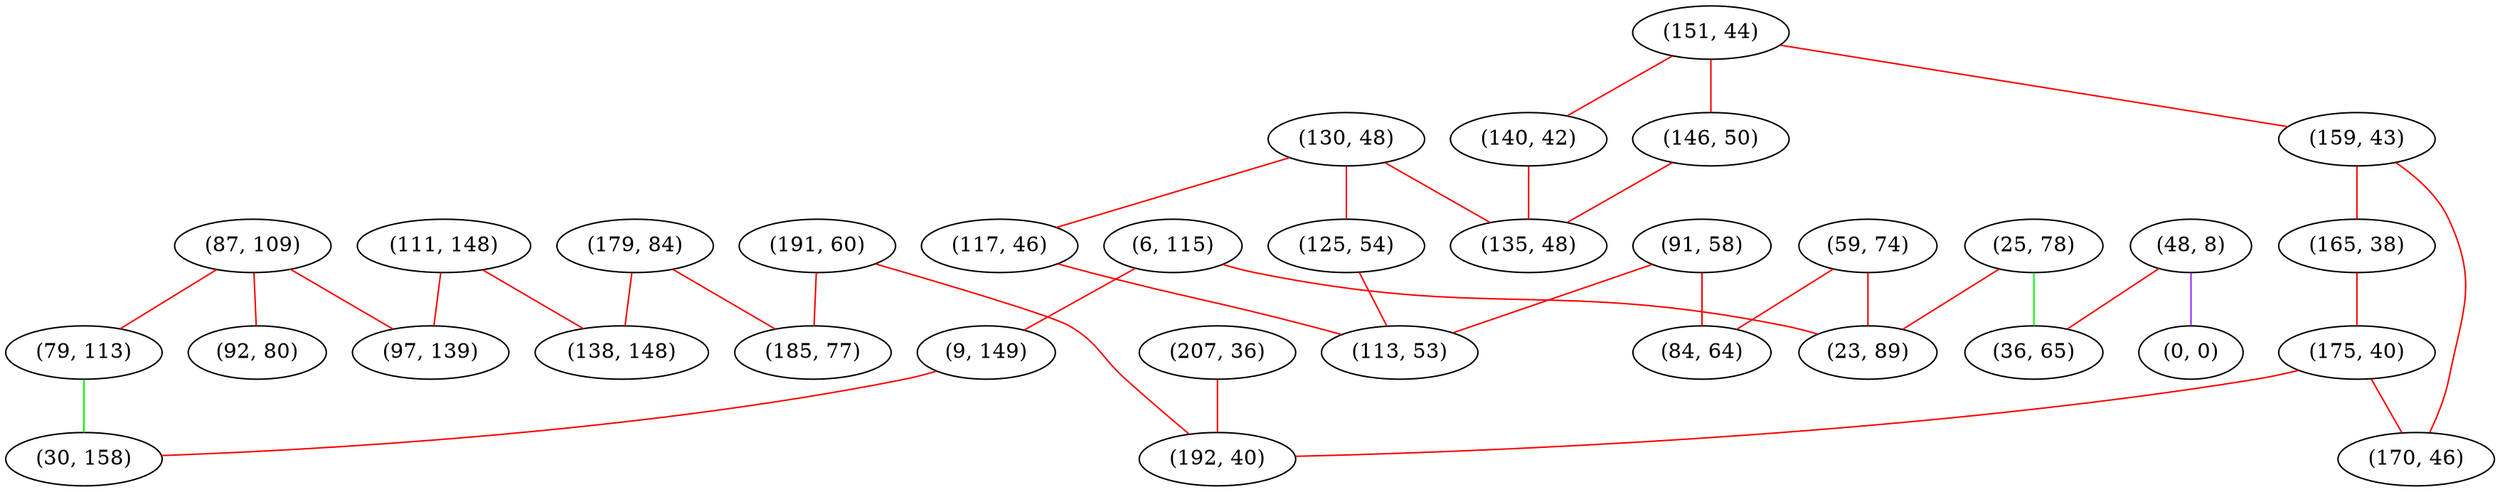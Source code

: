 graph "" {
"(6, 115)";
"(48, 8)";
"(59, 74)";
"(25, 78)";
"(87, 109)";
"(36, 65)";
"(191, 60)";
"(130, 48)";
"(91, 58)";
"(9, 149)";
"(84, 64)";
"(125, 54)";
"(151, 44)";
"(159, 43)";
"(179, 84)";
"(79, 113)";
"(117, 46)";
"(0, 0)";
"(92, 80)";
"(165, 38)";
"(185, 77)";
"(175, 40)";
"(146, 50)";
"(207, 36)";
"(140, 42)";
"(192, 40)";
"(111, 148)";
"(113, 53)";
"(170, 46)";
"(135, 48)";
"(138, 148)";
"(30, 158)";
"(97, 139)";
"(23, 89)";
"(6, 115)" -- "(9, 149)"  [color=red, key=0, weight=1];
"(6, 115)" -- "(23, 89)"  [color=red, key=0, weight=1];
"(48, 8)" -- "(0, 0)"  [color=purple, key=0, weight=4];
"(48, 8)" -- "(36, 65)"  [color=red, key=0, weight=1];
"(59, 74)" -- "(84, 64)"  [color=red, key=0, weight=1];
"(59, 74)" -- "(23, 89)"  [color=red, key=0, weight=1];
"(25, 78)" -- "(36, 65)"  [color=green, key=0, weight=2];
"(25, 78)" -- "(23, 89)"  [color=red, key=0, weight=1];
"(87, 109)" -- "(97, 139)"  [color=red, key=0, weight=1];
"(87, 109)" -- "(92, 80)"  [color=red, key=0, weight=1];
"(87, 109)" -- "(79, 113)"  [color=red, key=0, weight=1];
"(191, 60)" -- "(185, 77)"  [color=red, key=0, weight=1];
"(191, 60)" -- "(192, 40)"  [color=red, key=0, weight=1];
"(130, 48)" -- "(125, 54)"  [color=red, key=0, weight=1];
"(130, 48)" -- "(117, 46)"  [color=red, key=0, weight=1];
"(130, 48)" -- "(135, 48)"  [color=red, key=0, weight=1];
"(91, 58)" -- "(113, 53)"  [color=red, key=0, weight=1];
"(91, 58)" -- "(84, 64)"  [color=red, key=0, weight=1];
"(9, 149)" -- "(30, 158)"  [color=red, key=0, weight=1];
"(125, 54)" -- "(113, 53)"  [color=red, key=0, weight=1];
"(151, 44)" -- "(159, 43)"  [color=red, key=0, weight=1];
"(151, 44)" -- "(140, 42)"  [color=red, key=0, weight=1];
"(151, 44)" -- "(146, 50)"  [color=red, key=0, weight=1];
"(159, 43)" -- "(165, 38)"  [color=red, key=0, weight=1];
"(159, 43)" -- "(170, 46)"  [color=red, key=0, weight=1];
"(179, 84)" -- "(185, 77)"  [color=red, key=0, weight=1];
"(179, 84)" -- "(138, 148)"  [color=red, key=0, weight=1];
"(79, 113)" -- "(30, 158)"  [color=green, key=0, weight=2];
"(117, 46)" -- "(113, 53)"  [color=red, key=0, weight=1];
"(165, 38)" -- "(175, 40)"  [color=red, key=0, weight=1];
"(175, 40)" -- "(192, 40)"  [color=red, key=0, weight=1];
"(175, 40)" -- "(170, 46)"  [color=red, key=0, weight=1];
"(146, 50)" -- "(135, 48)"  [color=red, key=0, weight=1];
"(207, 36)" -- "(192, 40)"  [color=red, key=0, weight=1];
"(140, 42)" -- "(135, 48)"  [color=red, key=0, weight=1];
"(111, 148)" -- "(97, 139)"  [color=red, key=0, weight=1];
"(111, 148)" -- "(138, 148)"  [color=red, key=0, weight=1];
}
